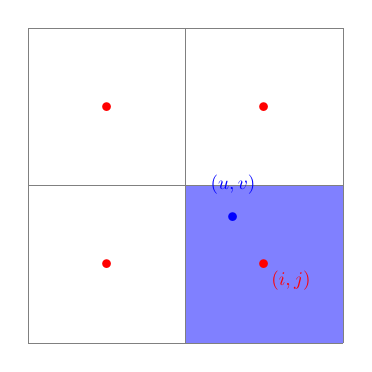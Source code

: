 ﻿\begin{tikzpicture}[scale=2]


\draw[gray] (0,0) grid ++(2,2);
\fill[blue!50] (1,0) rectangle ++ (1,1);

%\draw[dashed] (0.5,1.5) -- (0.5,-0.5) node[below] {$x_1$};
%\draw[dashed] (1.5,1.5) -- (1.5,-0.5) node[below] {$x_2$};



\foreach \i in {0,1}{
\foreach \j in {0,1}{
  \node[scale=3,red] at (0.5+\i,0.5+\j) {.};
}
}

\node[scale=3,blue] at (1.3,0.8) {.};
\node[above,scale=0.7,blue] at (1.3,0.9) {$(u,v)$};
\node[below right,scale=0.7,red] at (1.5,0.5) {$(i,j)$};



\end{tikzpicture}
